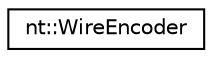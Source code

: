 digraph "Graphical Class Hierarchy"
{
  edge [fontname="Helvetica",fontsize="10",labelfontname="Helvetica",labelfontsize="10"];
  node [fontname="Helvetica",fontsize="10",shape=record];
  rankdir="LR";
  Node1 [label="nt::WireEncoder",height=0.2,width=0.4,color="black", fillcolor="white", style="filled",URL="$classnt_1_1WireEncoder.html"];
}
